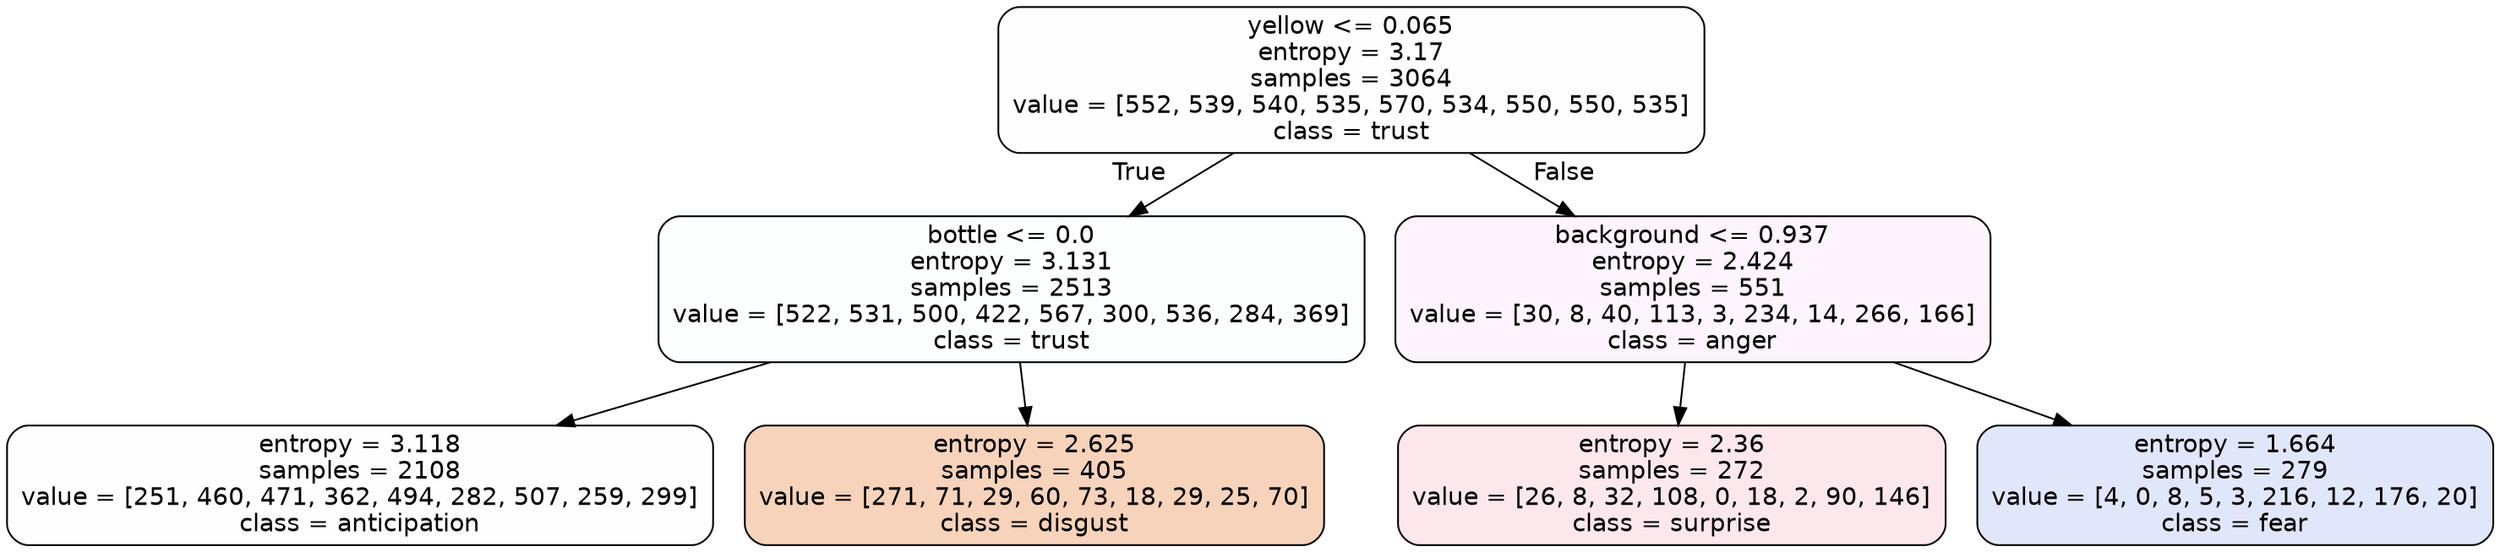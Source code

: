 digraph Tree {
node [shape=box, style="filled, rounded", color="black", fontname=helvetica] ;
edge [fontname=helvetica] ;
0 [label="yellow <= 0.065\nentropy = 3.17\nsamples = 3064\nvalue = [552, 539, 540, 535, 570, 534, 550, 550, 535]\nclass = trust", fillcolor="#39d7e501"] ;
1 [label="bottle <= 0.0\nentropy = 3.131\nsamples = 2513\nvalue = [522, 531, 500, 422, 567, 300, 536, 284, 369]\nclass = trust", fillcolor="#39d7e502"] ;
0 -> 1 [labeldistance=2.5, labelangle=45, headlabel="True"] ;
2 [label="entropy = 3.118\nsamples = 2108\nvalue = [251, 460, 471, 362, 494, 282, 507, 259, 299]\nclass = anticipation", fillcolor="#8139e501"] ;
1 -> 2 ;
3 [label="entropy = 2.625\nsamples = 405\nvalue = [271, 71, 29, 60, 73, 18, 29, 25, 70]\nclass = disgust", fillcolor="#e5813958"] ;
1 -> 3 ;
4 [label="background <= 0.937\nentropy = 2.424\nsamples = 551\nvalue = [30, 8, 40, 113, 3, 234, 14, 266, 166]\nclass = anger", fillcolor="#e539d70d"] ;
0 -> 4 [labeldistance=2.5, labelangle=-45, headlabel="False"] ;
5 [label="entropy = 2.36\nsamples = 272\nvalue = [26, 8, 32, 108, 0, 18, 2, 90, 146]\nclass = surprise", fillcolor="#e539641e"] ;
4 -> 5 ;
6 [label="entropy = 1.664\nsamples = 279\nvalue = [4, 0, 8, 5, 3, 216, 12, 176, 20]\nclass = fear", fillcolor="#3964e526"] ;
4 -> 6 ;
}
